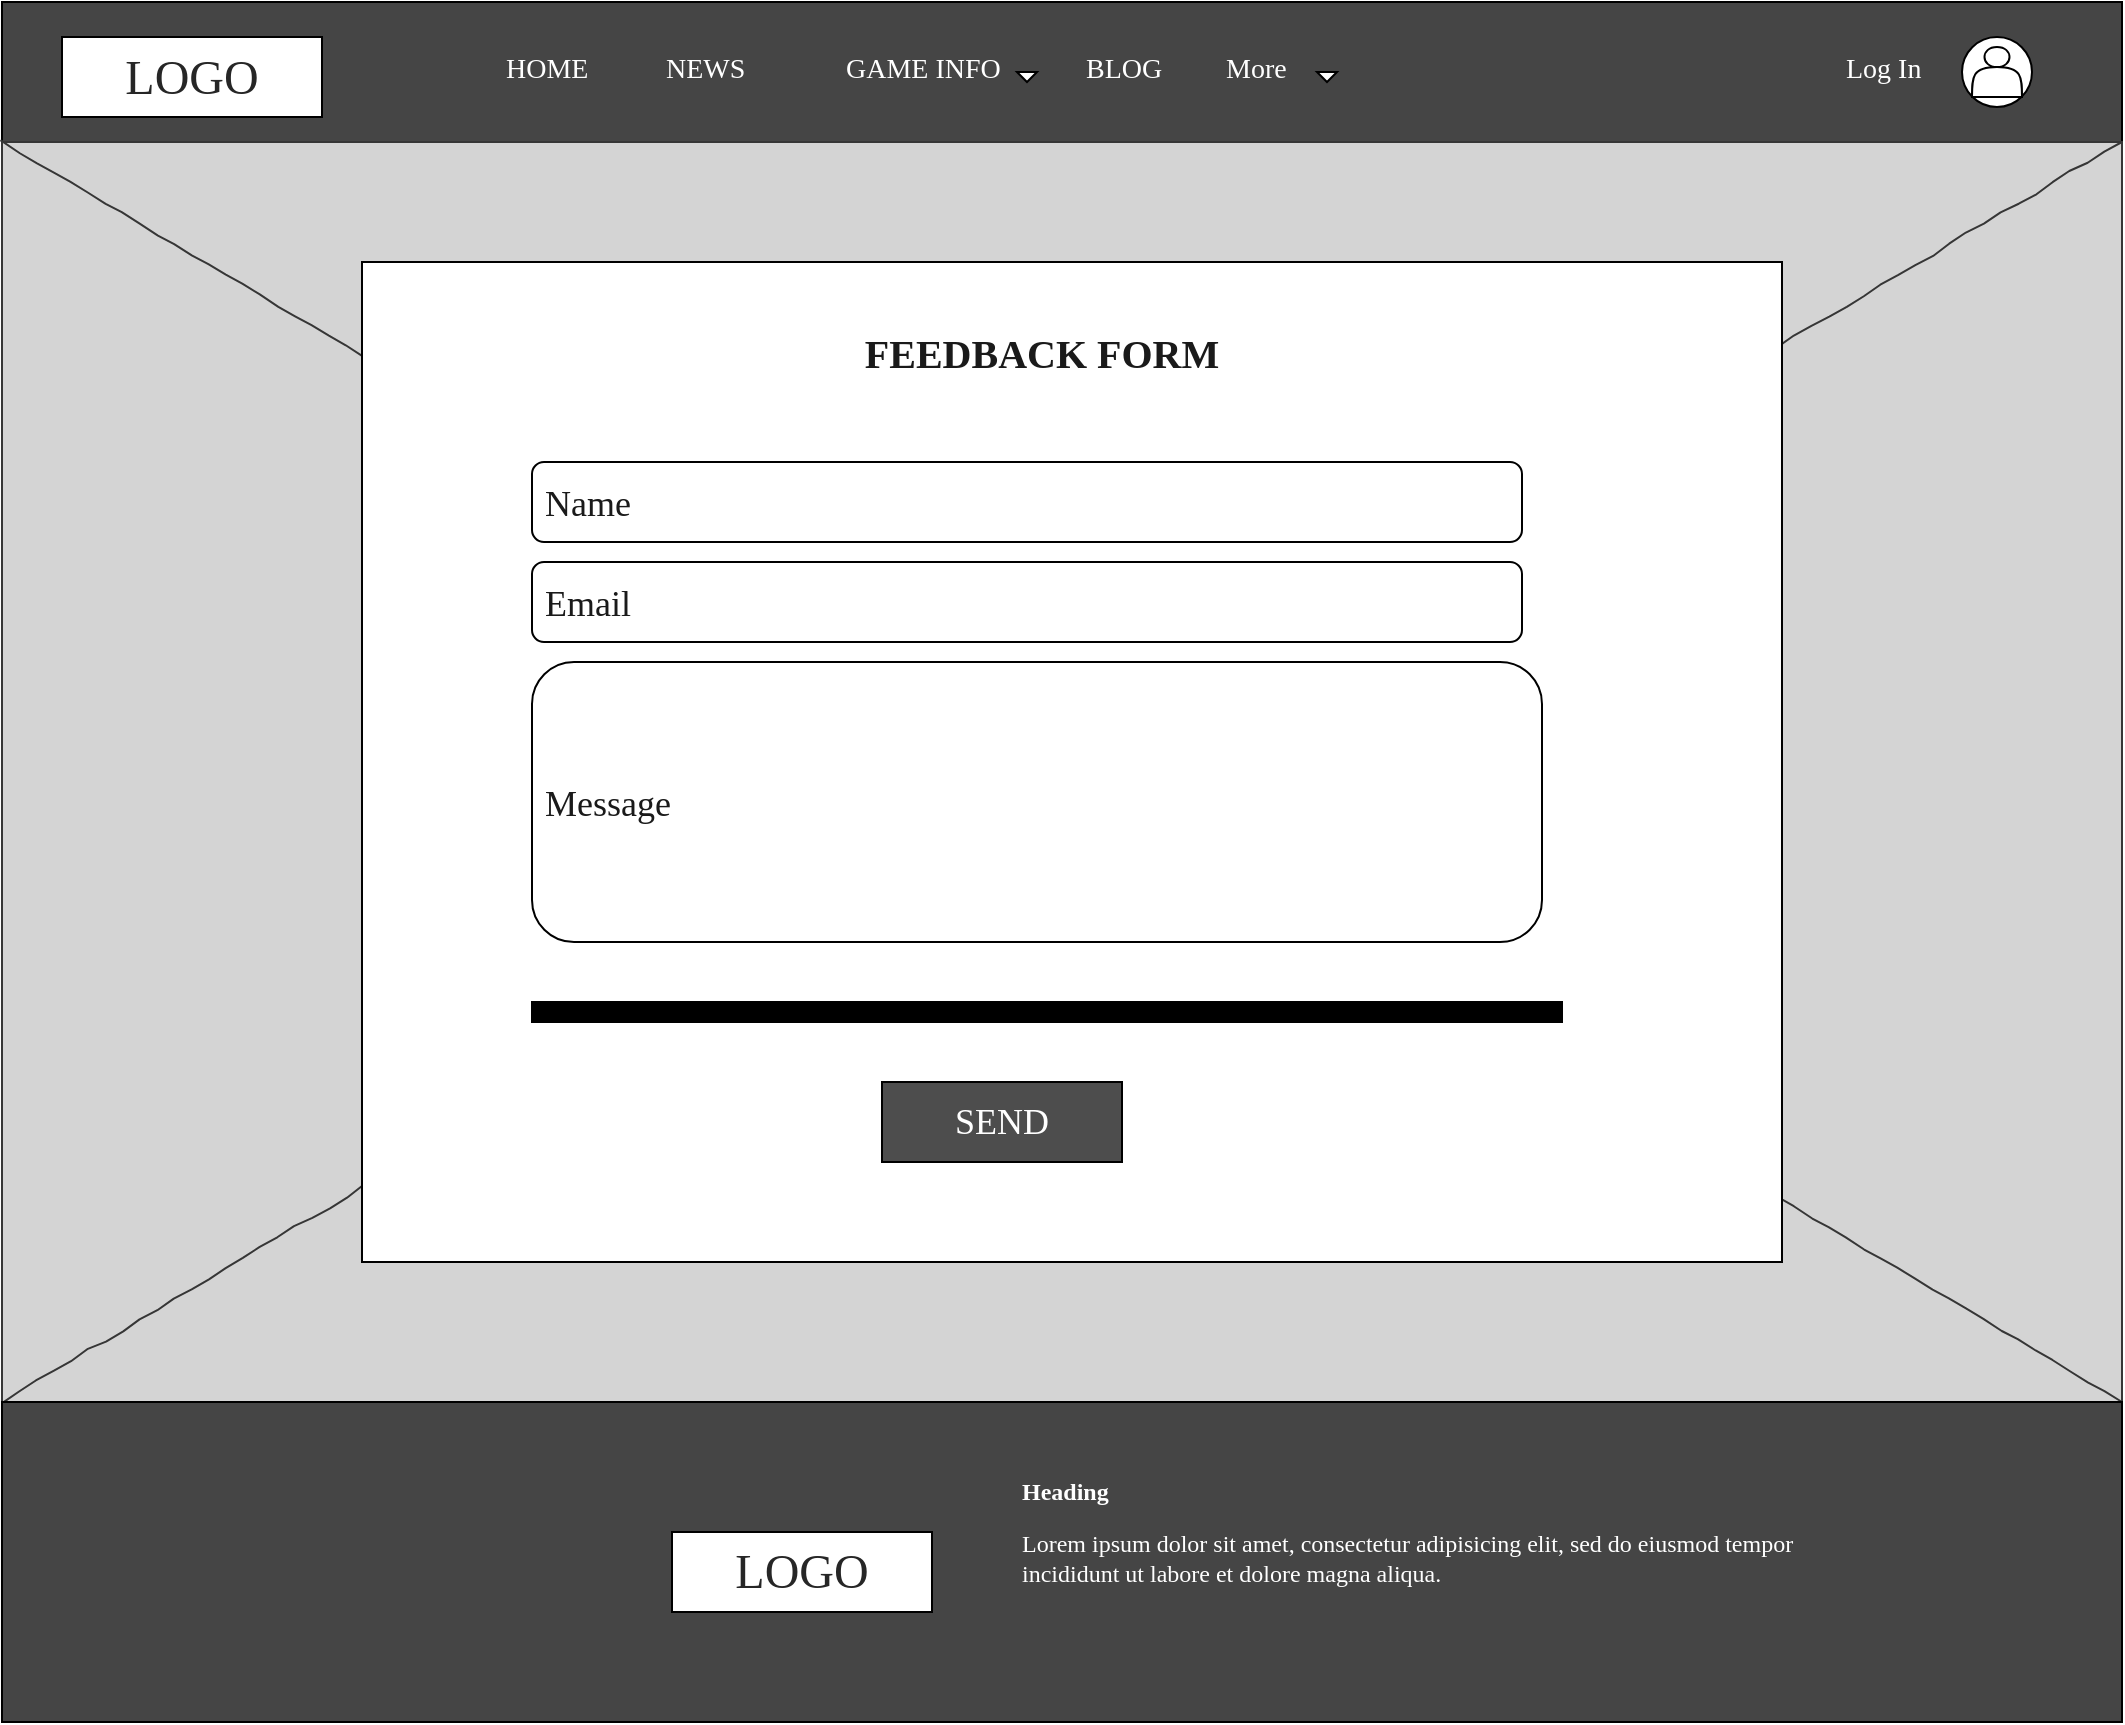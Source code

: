<mxfile version="15.8.6" type="device"><diagram name="Page-1" id="03018318-947c-dd8e-b7a3-06fadd420f32"><mxGraphModel dx="2480" dy="1377" grid="1" gridSize="10" guides="1" tooltips="1" connect="1" arrows="1" fold="1" page="1" pageScale="1" pageWidth="1100" pageHeight="850" background="none" math="0" shadow="0"><root><mxCell id="0"/><mxCell id="1" parent="0"/><mxCell id="8YxkekfNUOhZUSyfXrQ1-2" value="" style="rounded=0;whiteSpace=wrap;html=1;strokeColor=default;" parent="1" vertex="1"><mxGeometry x="30" y="10" width="1060" height="860" as="geometry"/></mxCell><mxCell id="8YxkekfNUOhZUSyfXrQ1-4" value="" style="rounded=0;whiteSpace=wrap;html=1;strokeColor=default;fillColor=#454545;" parent="1" vertex="1"><mxGeometry x="30" y="10" width="1060" height="70" as="geometry"/></mxCell><mxCell id="677b7b8949515195-11" value="&lt;font color=&quot;#ffffff&quot;&gt;HOME&lt;/font&gt;" style="text;html=1;points=[];align=left;verticalAlign=top;spacingTop=-4;fontSize=14;fontFamily=Verdana" parent="1" vertex="1"><mxGeometry x="280" y="32.5" width="60" height="20" as="geometry"/></mxCell><mxCell id="677b7b8949515195-12" value="&lt;font color=&quot;#ffffff&quot;&gt;NEWS&lt;/font&gt;" style="text;html=1;points=[];align=left;verticalAlign=top;spacingTop=-4;fontSize=14;fontFamily=Verdana" parent="1" vertex="1"><mxGeometry x="360" y="32.5" width="60" height="20" as="geometry"/></mxCell><mxCell id="677b7b8949515195-13" value="&lt;font color=&quot;#ffffff&quot;&gt;GAME INFO&lt;/font&gt;" style="text;html=1;points=[];align=left;verticalAlign=top;spacingTop=-4;fontSize=14;fontFamily=Verdana" parent="1" vertex="1"><mxGeometry x="450" y="32.5" width="60" height="20" as="geometry"/></mxCell><mxCell id="677b7b8949515195-14" value="&lt;font color=&quot;#ffffff&quot;&gt;BLOG&lt;/font&gt;" style="text;html=1;points=[];align=left;verticalAlign=top;spacingTop=-4;fontSize=14;fontFamily=Verdana" parent="1" vertex="1"><mxGeometry x="570" y="32.5" width="60" height="20" as="geometry"/></mxCell><mxCell id="677b7b8949515195-16" value="" style="verticalLabelPosition=bottom;shadow=0;dashed=0;align=center;html=1;verticalAlign=top;strokeWidth=1;shape=mxgraph.mockup.graphics.simpleIcon;strokeColor=#363636;rounded=0;labelBackgroundColor=none;fontFamily=Verdana;fontSize=14;fontColor=#000000;comic=1;fillColor=#D4D4D4;" parent="1" vertex="1"><mxGeometry x="30" y="80" width="1060" height="630" as="geometry"/></mxCell><mxCell id="4Bus9S0kqpoXnTmJtVDK-2" value="&lt;font color=&quot;#ffffff&quot;&gt;More&lt;/font&gt;" style="text;html=1;points=[];align=left;verticalAlign=top;spacingTop=-4;fontSize=14;fontFamily=Verdana" parent="1" vertex="1"><mxGeometry x="640" y="32.5" width="60" height="20" as="geometry"/></mxCell><mxCell id="8YxkekfNUOhZUSyfXrQ1-5" value="" style="triangle;whiteSpace=wrap;html=1;fontColor=#FFFFFF;strokeColor=default;fillColor=#FFFFFF;rotation=90;" parent="1" vertex="1"><mxGeometry x="540" y="42.5" width="5" height="10" as="geometry"/></mxCell><mxCell id="8YxkekfNUOhZUSyfXrQ1-7" value="" style="triangle;whiteSpace=wrap;html=1;fontColor=#FFFFFF;strokeColor=default;fillColor=#FFFFFF;rotation=90;" parent="1" vertex="1"><mxGeometry x="690" y="42.5" width="5" height="10" as="geometry"/></mxCell><mxCell id="8YxkekfNUOhZUSyfXrQ1-10" value="&lt;font color=&quot;#262626&quot; style=&quot;font-size: 24px&quot;&gt;LOGO&lt;/font&gt;" style="rounded=0;whiteSpace=wrap;html=1;fontColor=#FFFFFF;strokeColor=default;fillColor=#FFFFFF;fontFamily=Verdana;" parent="1" vertex="1"><mxGeometry x="60" y="27.5" width="130" height="40" as="geometry"/></mxCell><mxCell id="8YxkekfNUOhZUSyfXrQ1-11" value="&lt;font color=&quot;#ffffff&quot;&gt;Log In&amp;nbsp;&lt;/font&gt;" style="text;html=1;points=[];align=left;verticalAlign=top;spacingTop=-4;fontSize=14;fontFamily=Verdana" parent="1" vertex="1"><mxGeometry x="950" y="32.5" width="60" height="20" as="geometry"/></mxCell><mxCell id="8YxkekfNUOhZUSyfXrQ1-12" value="" style="ellipse;whiteSpace=wrap;html=1;aspect=fixed;fontFamily=Lucida Console;fontSize=24;fontColor=#262626;strokeColor=default;fillColor=#FFFFFF;" parent="1" vertex="1"><mxGeometry x="1010" y="27.5" width="35" height="35" as="geometry"/></mxCell><mxCell id="8YxkekfNUOhZUSyfXrQ1-13" value="" style="shape=actor;whiteSpace=wrap;html=1;fontFamily=Lucida Console;fontSize=24;fontColor=#262626;strokeColor=default;fillColor=#FFFFFF;" parent="1" vertex="1"><mxGeometry x="1015" y="32.5" width="25" height="25" as="geometry"/></mxCell><mxCell id="8YxkekfNUOhZUSyfXrQ1-32" value="" style="rounded=0;whiteSpace=wrap;html=1;fontFamily=Lucida Console;fontSize=18;fontColor=#262626;strokeColor=default;fillColor=#454545;" parent="1" vertex="1"><mxGeometry x="30" y="710" width="1060" height="160" as="geometry"/></mxCell><mxCell id="wOiEi3irtzqCB7JWPsNd-1" value="&lt;font color=&quot;#262626&quot; style=&quot;font-size: 24px&quot;&gt;LOGO&lt;/font&gt;" style="rounded=0;whiteSpace=wrap;html=1;fontColor=#FFFFFF;strokeColor=default;fillColor=#FFFFFF;fontFamily=Verdana;" parent="1" vertex="1"><mxGeometry x="365" y="775" width="130" height="40" as="geometry"/></mxCell><mxCell id="wOiEi3irtzqCB7JWPsNd-2" value="" style="shape=image;html=1;verticalAlign=top;verticalLabelPosition=bottom;labelBackgroundColor=#ffffff;imageAspect=0;aspect=fixed;image=https://cdn4.iconfinder.com/data/icons/social-media-flat-7/64/Social-media_Youtube-128.png;fontFamily=Lucida Console;fontSize=18;fontColor=#FFFFFF;strokeColor=default;fillColor=#454545;" parent="1" vertex="1"><mxGeometry x="340" y="720" width="30" height="30" as="geometry"/></mxCell><mxCell id="wOiEi3irtzqCB7JWPsNd-3" value="" style="shape=image;html=1;verticalAlign=top;verticalLabelPosition=bottom;labelBackgroundColor=#ffffff;imageAspect=0;aspect=fixed;image=https://cdn4.iconfinder.com/data/icons/social-media-flat-7/64/Social-media_Twitter-128.png;fontFamily=Lucida Console;fontSize=18;fontColor=#FFFFFF;strokeColor=default;fillColor=#454545;" parent="1" vertex="1"><mxGeometry x="310" y="725" width="20" height="20" as="geometry"/></mxCell><mxCell id="wOiEi3irtzqCB7JWPsNd-4" value="" style="shape=image;html=1;verticalAlign=top;verticalLabelPosition=bottom;labelBackgroundColor=#ffffff;imageAspect=0;aspect=fixed;image=https://cdn2.iconfinder.com/data/icons/social-media-2285/512/1_Facebook2_colored_svg-128.png;fontFamily=Lucida Console;fontSize=18;fontColor=#FFFFFF;strokeColor=default;fillColor=#454545;" parent="1" vertex="1"><mxGeometry x="280" y="725" width="20" height="20" as="geometry"/></mxCell><mxCell id="wOiEi3irtzqCB7JWPsNd-5" value="" style="shape=image;html=1;verticalAlign=top;verticalLabelPosition=bottom;labelBackgroundColor=#ffffff;imageAspect=0;aspect=fixed;image=https://cdn3.iconfinder.com/data/icons/2018-social-media-logotypes/1000/2018_social_media_popular_app_logo_instagram-128.png;fontFamily=Lucida Console;fontSize=18;fontColor=#FFFFFF;strokeColor=default;fillColor=#454545;" parent="1" vertex="1"><mxGeometry x="380" y="723" width="25" height="25" as="geometry"/></mxCell><mxCell id="wOiEi3irtzqCB7JWPsNd-6" value="&lt;h1 style=&quot;font-size: 12px&quot;&gt;&lt;font style=&quot;font-size: 12px&quot;&gt;Heading&lt;/font&gt;&lt;/h1&gt;&lt;p style=&quot;font-size: 12px&quot;&gt;&lt;font style=&quot;font-size: 12px&quot;&gt;Lorem ipsum dolor sit amet, consectetur adipisicing elit, sed do eiusmod tempor incididunt ut labore et dolore magna aliqua.&lt;/font&gt;&lt;/p&gt;" style="text;html=1;strokeColor=none;fillColor=none;spacing=5;spacingTop=-20;whiteSpace=wrap;overflow=hidden;rounded=0;fontFamily=Lucida Console;fontSize=18;fontColor=#FFFFFF;" parent="1" vertex="1"><mxGeometry x="535" y="750" width="405" height="90" as="geometry"/></mxCell><mxCell id="skDMgnK6e25krrcUMf9R-2" value="" style="rounded=0;whiteSpace=wrap;html=1;fontFamily=Verdana;fontSize=20;fontColor=#1A1A1A;fillColor=#FFFFFF;" vertex="1" parent="1"><mxGeometry x="210" y="140" width="710" height="500" as="geometry"/></mxCell><mxCell id="skDMgnK6e25krrcUMf9R-4" value="&lt;b&gt;FEEDBACK FORM&lt;/b&gt;" style="text;html=1;strokeColor=none;fillColor=none;align=center;verticalAlign=middle;whiteSpace=wrap;rounded=0;fontFamily=Verdana;fontSize=20;fontColor=#1A1A1A;" vertex="1" parent="1"><mxGeometry x="451.25" y="140" width="197.5" height="90" as="geometry"/></mxCell><mxCell id="skDMgnK6e25krrcUMf9R-5" value="&lt;font style=&quot;font-size: 18px&quot;&gt;&amp;nbsp;Name&lt;/font&gt;" style="rounded=1;whiteSpace=wrap;html=1;fontFamily=Verdana;fontSize=20;fontColor=#1A1A1A;fillColor=#FFFFFF;align=left;" vertex="1" parent="1"><mxGeometry x="295" y="240" width="495" height="40" as="geometry"/></mxCell><mxCell id="skDMgnK6e25krrcUMf9R-6" value="&lt;span style=&quot;font-size: 18px&quot;&gt;&amp;nbsp;Message&lt;/span&gt;" style="rounded=1;whiteSpace=wrap;html=1;fontFamily=Verdana;fontSize=20;fontColor=#1A1A1A;fillColor=#FFFFFF;align=left;" vertex="1" parent="1"><mxGeometry x="295" y="340" width="505" height="140" as="geometry"/></mxCell><mxCell id="skDMgnK6e25krrcUMf9R-12" value="" style="rounded=0;whiteSpace=wrap;html=1;fontFamily=Verdana;fontSize=18;fontColor=#FFFFFF;fillColor=#000000;" vertex="1" parent="1"><mxGeometry x="295" y="510" width="515" height="10" as="geometry"/></mxCell><mxCell id="skDMgnK6e25krrcUMf9R-15" value="&lt;span style=&quot;font-size: 18px&quot;&gt;&amp;nbsp;Email&lt;/span&gt;" style="rounded=1;whiteSpace=wrap;html=1;fontFamily=Verdana;fontSize=20;fontColor=#1A1A1A;fillColor=#FFFFFF;align=left;" vertex="1" parent="1"><mxGeometry x="295" y="290" width="495" height="40" as="geometry"/></mxCell><mxCell id="skDMgnK6e25krrcUMf9R-16" value="SEND" style="rounded=0;whiteSpace=wrap;html=1;fontFamily=Verdana;fontSize=18;fontColor=#FFFFFF;fillColor=#4D4D4D;" vertex="1" parent="1"><mxGeometry x="470" y="550" width="120" height="40" as="geometry"/></mxCell></root></mxGraphModel></diagram></mxfile>